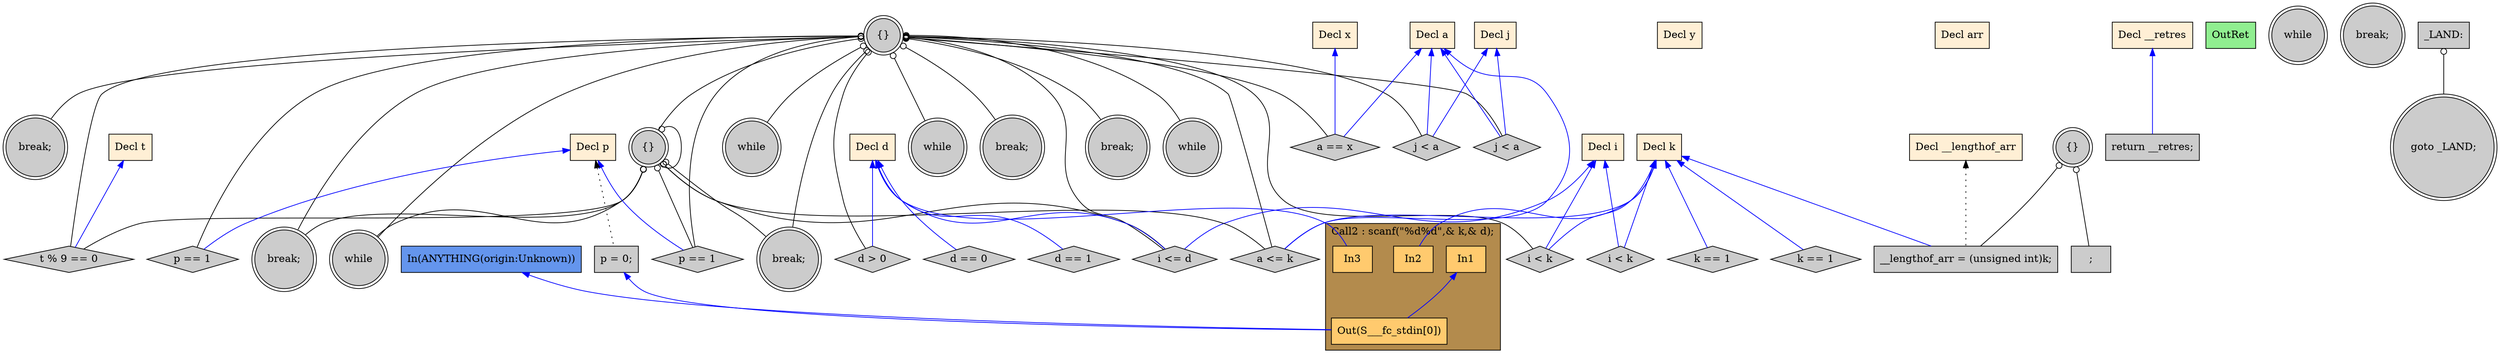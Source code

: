 digraph G {
  rankdir=TB;
  node [style="filled", ];
  32 [label="{}", fillcolor="#CCCCCC", shape=doublecircle, ];
  33 [label="while", fillcolor="#CCCCCC", shape=doublecircle, ];
  34 [label="i <= d", fillcolor="#CCCCCC", shape=diamond, ];
  2 [label="Decl i", fillcolor="#FFEFD5", shape=box, ];
  35 [label="{}", fillcolor="#CCCCCC", shape=doublecircle, ];
  3 [label="Decl j", fillcolor="#FFEFD5", shape=box, ];
  36 [label="t % 9 == 0", fillcolor="#CCCCCC", shape=diamond, ];
  4 [label="Decl d", fillcolor="#FFEFD5", shape=box, ];
  37 [label="a <= k", fillcolor="#CCCCCC", shape=diamond, ];
  5 [label="Decl k", fillcolor="#FFEFD5", shape=box, ];
  38 [label="p == 1", fillcolor="#CCCCCC", shape=diamond, ];
  6 [label="Decl t", fillcolor="#FFEFD5", shape=box, ];
  39 [label="break;", fillcolor="#CCCCCC", shape=doublecircle, ];
  7 [label="Decl a", fillcolor="#FFEFD5", shape=box, ];
  40 [label="break;", fillcolor="#CCCCCC", shape=doublecircle, ];
  8 [label="Decl p", fillcolor="#FFEFD5", shape=box, ];
  41 [label="p == 1", fillcolor="#CCCCCC", shape=diamond, ];
  9 [label="Decl x", fillcolor="#FFEFD5", shape=box, ];
  42 [label="d > 0", fillcolor="#CCCCCC", shape=diamond, ];
  10 [label="Decl y", fillcolor="#FFEFD5", shape=box, ];
  43 [label="a == x", fillcolor="#CCCCCC", shape=diamond, ];
  11 [label="Decl arr", fillcolor="#FFEFD5", shape=box, ];
  44 [label="while", fillcolor="#CCCCCC", shape=doublecircle, ];
  12 [label="Decl __lengthof_arr", fillcolor="#FFEFD5", shape=box, ];
  45 [label="j < a", fillcolor="#CCCCCC", shape=diamond, ];
  13 [label="Decl __retres", fillcolor="#FFEFD5", shape=box, ];
  46 [label="while", fillcolor="#CCCCCC", shape=doublecircle, ];
  14 [label="p = 0;", fillcolor="#CCCCCC", shape=box, ];
  47 [label="j < a", fillcolor="#CCCCCC", shape=diamond, ];
  48 [label="break;", fillcolor="#CCCCCC", shape=doublecircle, ];
  16 [label="In1", fillcolor="#FFCA6E", shape=box, ];
  49 [label="break;", fillcolor="#CCCCCC", shape=doublecircle, ];
  17 [label="In2", fillcolor="#FFCA6E", shape=box, ];
  50 [label="while", fillcolor="#CCCCCC", shape=doublecircle, ];
  18 [label="In3", fillcolor="#FFCA6E", shape=box, ];
  51 [label="i < k", fillcolor="#CCCCCC", shape=diamond, ];
  19 [label="Out(S___fc_stdin[0])", fillcolor="#FFCA6E", shape=box, ];
  52 [label="break;", fillcolor="#CCCCCC", shape=doublecircle, ];
  20 [label="{}", fillcolor="#CCCCCC", shape=doublecircle, ];
  53 [label="return __retres;", fillcolor="#CCCCCC", shape=box, ];
  21 [label=";", fillcolor="#CCCCCC", shape=box, ];
  54 [label="OutRet", fillcolor="#90EE90", shape=box, ];
  22 [label="__lengthof_arr = (unsigned int)k;", fillcolor="#CCCCCC",
      shape=box, ];
  55 [label="In(ANYTHING(origin:Unknown))", fillcolor="#6495ED", shape=box, ];
  23 [label="while", fillcolor="#CCCCCC", shape=doublecircle, ];
  24 [label="i < k", fillcolor="#CCCCCC", shape=diamond, ];
  25 [label="break;", fillcolor="#CCCCCC", shape=doublecircle, ];
  26 [label="d == 0", fillcolor="#CCCCCC", shape=diamond, ];
  27 [label="k == 1", fillcolor="#CCCCCC", shape=diamond, ];
  28 [label="d == 1", fillcolor="#CCCCCC", shape=diamond, ];
  29 [label="k == 1", fillcolor="#CCCCCC", shape=diamond, ];
  30 [label="goto _LAND;", fillcolor="#CCCCCC", shape=doublecircle, ];
  31 [label="_LAND:", fillcolor="#CCCCCC", shape=box, ];
  
  subgraph cluster_Call2 { label="Call2 : scanf(\"%d%d\",& k,& d);";
                           fillcolor="#B38B4D"; style="filled"; 19;18;17;16;
     };
  
  edge [dir=back, ];
  32 -> 33 [color="#000000", arrowtail=odot, ];
  35 -> 33 [color="#000000", arrowtail=odot, ];
  2 -> 34 [color="#0000FF", ];
  4 -> 34 [color="#0000FF", ];
  32 -> 34 [color="#000000", arrowtail=odot, ];
  35 -> 34 [color="#000000", arrowtail=odot, ];
  32 -> 35 [color="#000000", arrowtail=odot, ];
  35 -> 35 [color="#000000", arrowtail=odot, ];
  6 -> 36 [color="#0000FF", ];
  32 -> 36 [color="#000000", arrowtail=odot, ];
  35 -> 36 [color="#000000", arrowtail=odot, ];
  5 -> 37 [color="#0000FF", ];
  7 -> 37 [color="#0000FF", ];
  32 -> 37 [color="#000000", arrowtail=odot, ];
  35 -> 37 [color="#000000", arrowtail=odot, ];
  8 -> 38 [color="#0000FF", ];
  32 -> 38 [color="#000000", arrowtail=odot, ];
  35 -> 38 [color="#000000", arrowtail=odot, ];
  32 -> 39 [color="#000000", arrowtail=odot, ];
  35 -> 39 [color="#000000", arrowtail=odot, ];
  32 -> 40 [color="#000000", arrowtail=odot, ];
  35 -> 40 [color="#000000", arrowtail=odot, ];
  8 -> 41 [color="#0000FF", ];
  32 -> 41 [color="#000000", arrowtail=odot, ];
  4 -> 42 [color="#0000FF", ];
  32 -> 42 [color="#000000", arrowtail=odot, ];
  7 -> 43 [color="#0000FF", ];
  9 -> 43 [color="#0000FF", ];
  32 -> 43 [color="#000000", arrowtail=odot, ];
  32 -> 44 [color="#000000", arrowtail=odot, ];
  3 -> 45 [color="#0000FF", ];
  7 -> 45 [color="#0000FF", ];
  32 -> 45 [color="#000000", arrowtail=odot, ];
  32 -> 46 [color="#000000", arrowtail=odot, ];
  8 -> 14 [color="#000000", style="dotted", ];
  3 -> 47 [color="#0000FF", ];
  7 -> 47 [color="#0000FF", ];
  32 -> 47 [color="#000000", arrowtail=odot, ];
  32 -> 48 [color="#000000", arrowtail=odot, ];
  32 -> 49 [color="#000000", arrowtail=odot, ];
  5 -> 17 [color="#0000FF", ];
  32 -> 50 [color="#000000", arrowtail=odot, ];
  4 -> 18 [color="#0000FF", ];
  2 -> 51 [color="#0000FF", ];
  5 -> 51 [color="#0000FF", ];
  32 -> 51 [color="#000000", arrowtail=odot, ];
  14 -> 19 [color="#0000FF", ];
  16 -> 19 [color="#0000FF", ];
  55 -> 19 [color="#0000FF", ];
  32 -> 52 [color="#000000", arrowtail=odot, ];
  13 -> 53 [color="#0000FF", ];
  20 -> 21 [color="#000000", arrowtail=odot, ];
  5 -> 22 [color="#0000FF", ];
  12 -> 22 [color="#000000", style="dotted", ];
  20 -> 22 [color="#000000", arrowtail=odot, ];
  2 -> 24 [color="#0000FF", ];
  5 -> 24 [color="#0000FF", ];
  4 -> 26 [color="#0000FF", ];
  5 -> 27 [color="#0000FF", ];
  4 -> 28 [color="#0000FF", ];
  5 -> 29 [color="#0000FF", ];
  31 -> 30 [color="#000000", arrowtail=odot, ];
  
  }